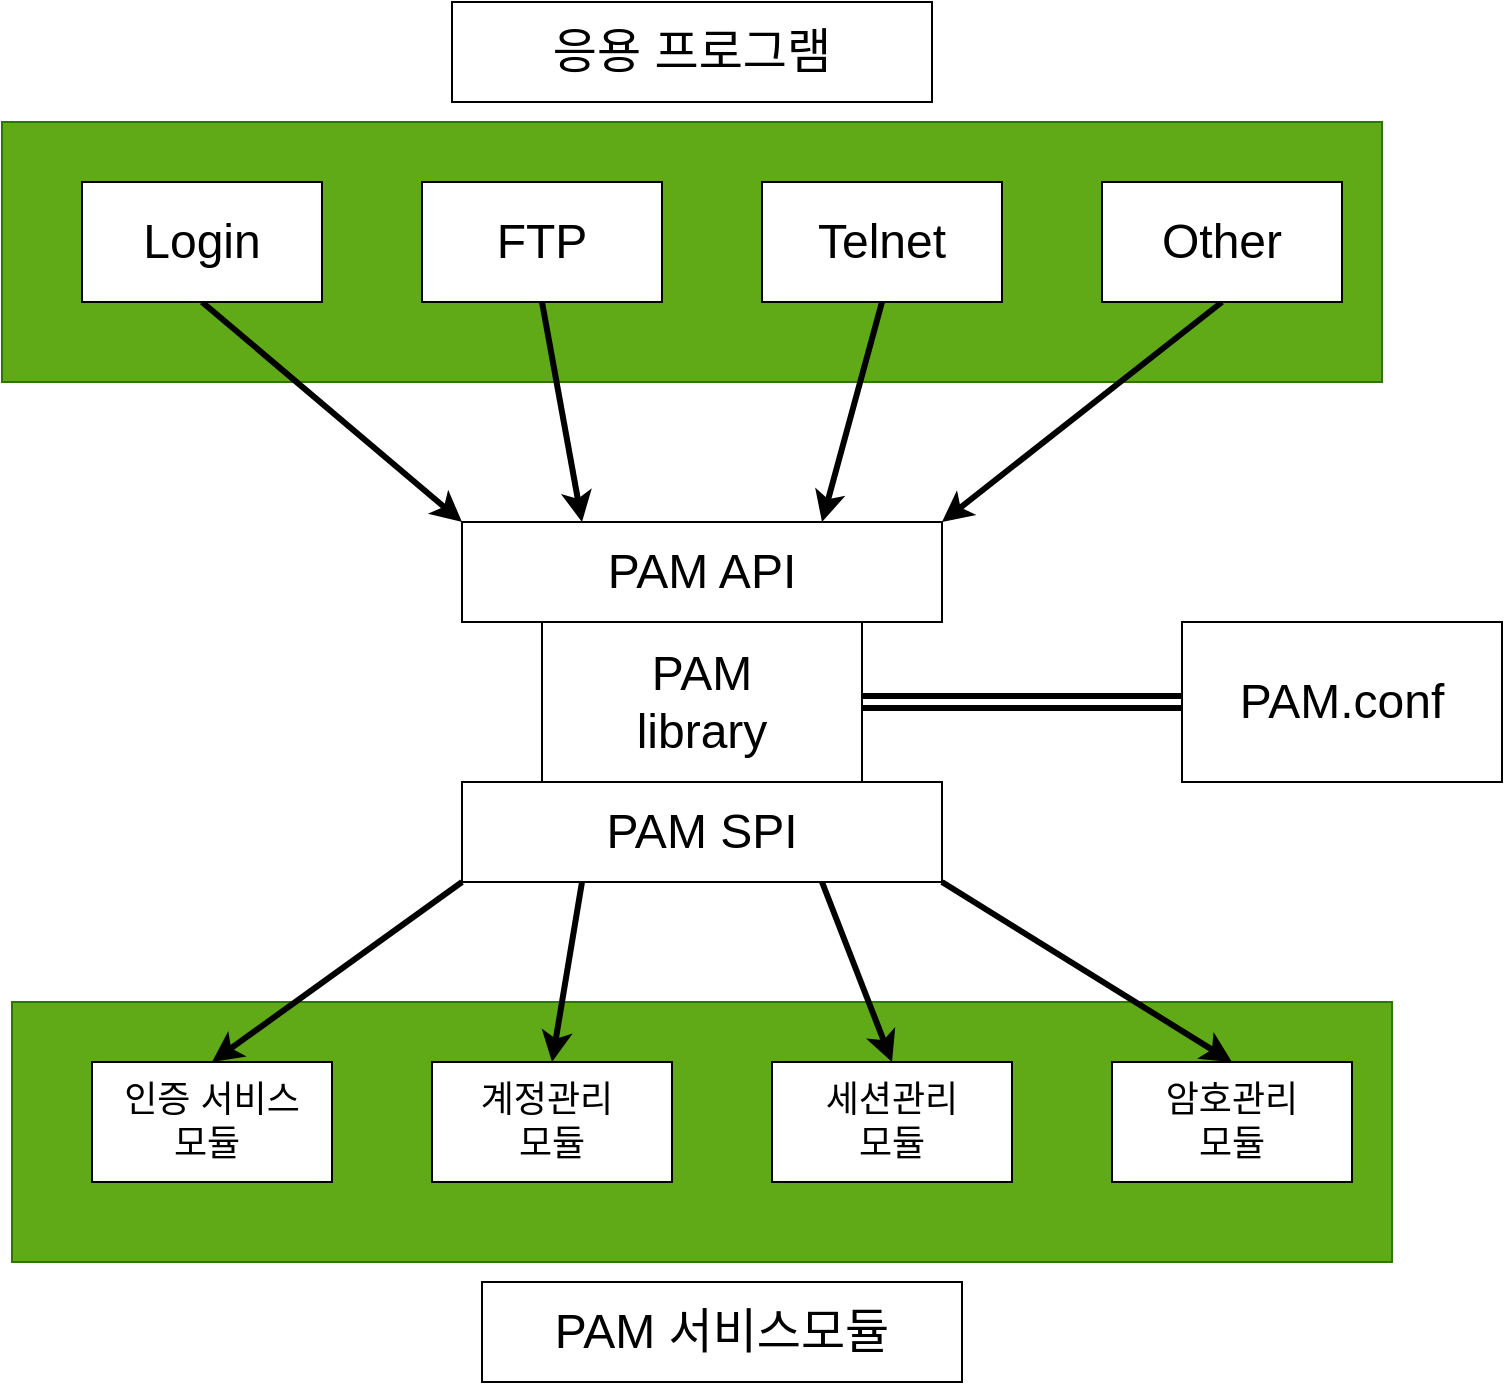 <mxfile>
    <diagram id="ebCVp0OOEXr0U3XUW07m" name="페이지-1">
        <mxGraphModel dx="771" dy="1325" grid="1" gridSize="10" guides="1" tooltips="1" connect="1" arrows="1" fold="1" page="1" pageScale="1" pageWidth="827" pageHeight="1169" math="0" shadow="0">
            <root>
                <mxCell id="0"/>
                <mxCell id="1" parent="0"/>
                <mxCell id="11" value="" style="rounded=0;whiteSpace=wrap;html=1;fillColor=#60a917;strokeColor=#2D7600;fontColor=#ffffff;" vertex="1" parent="1">
                    <mxGeometry x="55" y="500" width="690" height="130" as="geometry"/>
                </mxCell>
                <mxCell id="2" value="" style="rounded=0;whiteSpace=wrap;html=1;fillColor=#60a917;strokeColor=#2D7600;fontColor=#ffffff;" vertex="1" parent="1">
                    <mxGeometry x="50" y="60" width="690" height="130" as="geometry"/>
                </mxCell>
                <mxCell id="17" style="edgeStyle=none;html=1;exitX=0.5;exitY=1;exitDx=0;exitDy=0;entryX=0;entryY=0;entryDx=0;entryDy=0;strokeWidth=3;" edge="1" parent="1" source="3" target="7">
                    <mxGeometry relative="1" as="geometry"/>
                </mxCell>
                <mxCell id="3" value="&lt;font style=&quot;font-size: 24px;&quot;&gt;Login&lt;/font&gt;" style="rounded=0;whiteSpace=wrap;html=1;" vertex="1" parent="1">
                    <mxGeometry x="90" y="90" width="120" height="60" as="geometry"/>
                </mxCell>
                <mxCell id="18" style="edgeStyle=none;html=1;exitX=0.5;exitY=1;exitDx=0;exitDy=0;entryX=0.25;entryY=0;entryDx=0;entryDy=0;strokeWidth=3;" edge="1" parent="1" source="4" target="7">
                    <mxGeometry relative="1" as="geometry"/>
                </mxCell>
                <mxCell id="4" value="&lt;font style=&quot;font-size: 24px;&quot;&gt;FTP&lt;/font&gt;" style="rounded=0;whiteSpace=wrap;html=1;" vertex="1" parent="1">
                    <mxGeometry x="260" y="90" width="120" height="60" as="geometry"/>
                </mxCell>
                <mxCell id="19" style="edgeStyle=none;html=1;exitX=0.5;exitY=1;exitDx=0;exitDy=0;entryX=0.75;entryY=0;entryDx=0;entryDy=0;strokeWidth=3;" edge="1" parent="1" source="5" target="7">
                    <mxGeometry relative="1" as="geometry"/>
                </mxCell>
                <mxCell id="5" value="&lt;font style=&quot;font-size: 24px;&quot;&gt;Telnet&lt;/font&gt;" style="rounded=0;whiteSpace=wrap;html=1;" vertex="1" parent="1">
                    <mxGeometry x="430" y="90" width="120" height="60" as="geometry"/>
                </mxCell>
                <mxCell id="20" style="edgeStyle=none;html=1;exitX=0.5;exitY=1;exitDx=0;exitDy=0;entryX=1;entryY=0;entryDx=0;entryDy=0;strokeWidth=3;" edge="1" parent="1" source="6" target="7">
                    <mxGeometry relative="1" as="geometry"/>
                </mxCell>
                <mxCell id="6" value="&lt;font style=&quot;font-size: 24px;&quot;&gt;Other&lt;/font&gt;" style="rounded=0;whiteSpace=wrap;html=1;" vertex="1" parent="1">
                    <mxGeometry x="600" y="90" width="120" height="60" as="geometry"/>
                </mxCell>
                <mxCell id="7" value="&lt;font style=&quot;font-size: 24px;&quot;&gt;PAM API&lt;/font&gt;" style="rounded=0;whiteSpace=wrap;html=1;" vertex="1" parent="1">
                    <mxGeometry x="280" y="260" width="240" height="50" as="geometry"/>
                </mxCell>
                <mxCell id="25" style="edgeStyle=none;html=1;exitX=1;exitY=0.5;exitDx=0;exitDy=0;fontSize=24;shape=link;strokeWidth=3;" edge="1" parent="1" source="8" target="16">
                    <mxGeometry relative="1" as="geometry"/>
                </mxCell>
                <mxCell id="8" value="&lt;font style=&quot;font-size: 24px;&quot;&gt;PAM&lt;br&gt;library&lt;/font&gt;" style="rounded=0;whiteSpace=wrap;html=1;" vertex="1" parent="1">
                    <mxGeometry x="320" y="310" width="160" height="80" as="geometry"/>
                </mxCell>
                <mxCell id="21" style="edgeStyle=none;html=1;exitX=0;exitY=1;exitDx=0;exitDy=0;entryX=0.5;entryY=0;entryDx=0;entryDy=0;strokeWidth=3;" edge="1" parent="1" source="9" target="12">
                    <mxGeometry relative="1" as="geometry"/>
                </mxCell>
                <mxCell id="22" style="edgeStyle=none;html=1;exitX=0.25;exitY=1;exitDx=0;exitDy=0;entryX=0.5;entryY=0;entryDx=0;entryDy=0;strokeWidth=3;" edge="1" parent="1" source="9" target="13">
                    <mxGeometry relative="1" as="geometry"/>
                </mxCell>
                <mxCell id="23" style="edgeStyle=none;html=1;exitX=0.75;exitY=1;exitDx=0;exitDy=0;entryX=0.5;entryY=0;entryDx=0;entryDy=0;strokeWidth=3;" edge="1" parent="1" source="9" target="14">
                    <mxGeometry relative="1" as="geometry"/>
                </mxCell>
                <mxCell id="24" style="edgeStyle=none;html=1;exitX=1;exitY=1;exitDx=0;exitDy=0;entryX=0.5;entryY=0;entryDx=0;entryDy=0;strokeWidth=3;" edge="1" parent="1" source="9" target="15">
                    <mxGeometry relative="1" as="geometry"/>
                </mxCell>
                <mxCell id="9" value="&lt;font style=&quot;font-size: 24px;&quot;&gt;PAM SPI&lt;/font&gt;" style="rounded=0;whiteSpace=wrap;html=1;" vertex="1" parent="1">
                    <mxGeometry x="280" y="390" width="240" height="50" as="geometry"/>
                </mxCell>
                <mxCell id="12" value="&lt;font style=&quot;font-size: 18px;&quot;&gt;인증 서비스&lt;br&gt;모듈&amp;nbsp;&lt;/font&gt;" style="rounded=0;whiteSpace=wrap;html=1;" vertex="1" parent="1">
                    <mxGeometry x="95" y="530" width="120" height="60" as="geometry"/>
                </mxCell>
                <mxCell id="13" value="&lt;font style=&quot;font-size: 18px;&quot;&gt;계정관리&amp;nbsp;&lt;br&gt;모듈&lt;/font&gt;" style="rounded=0;whiteSpace=wrap;html=1;" vertex="1" parent="1">
                    <mxGeometry x="265" y="530" width="120" height="60" as="geometry"/>
                </mxCell>
                <mxCell id="14" value="&lt;font style=&quot;font-size: 18px;&quot;&gt;세션관리&lt;br&gt;모듈&lt;/font&gt;" style="rounded=0;whiteSpace=wrap;html=1;" vertex="1" parent="1">
                    <mxGeometry x="435" y="530" width="120" height="60" as="geometry"/>
                </mxCell>
                <mxCell id="15" value="&lt;font style=&quot;font-size: 18px;&quot;&gt;암호관리&lt;br&gt;모듈&lt;/font&gt;" style="rounded=0;whiteSpace=wrap;html=1;" vertex="1" parent="1">
                    <mxGeometry x="605" y="530" width="120" height="60" as="geometry"/>
                </mxCell>
                <mxCell id="16" value="&lt;font style=&quot;font-size: 24px;&quot;&gt;PAM.conf&lt;/font&gt;" style="rounded=0;whiteSpace=wrap;html=1;" vertex="1" parent="1">
                    <mxGeometry x="640" y="310" width="160" height="80" as="geometry"/>
                </mxCell>
                <mxCell id="26" value="&lt;font style=&quot;font-size: 24px;&quot;&gt;응용 프로그램&lt;/font&gt;" style="rounded=0;whiteSpace=wrap;html=1;" vertex="1" parent="1">
                    <mxGeometry x="275" width="240" height="50" as="geometry"/>
                </mxCell>
                <mxCell id="27" value="&lt;span style=&quot;font-size: 24px;&quot;&gt;PAM 서비스모듈&lt;/span&gt;" style="rounded=0;whiteSpace=wrap;html=1;" vertex="1" parent="1">
                    <mxGeometry x="290" y="640" width="240" height="50" as="geometry"/>
                </mxCell>
            </root>
        </mxGraphModel>
    </diagram>
</mxfile>